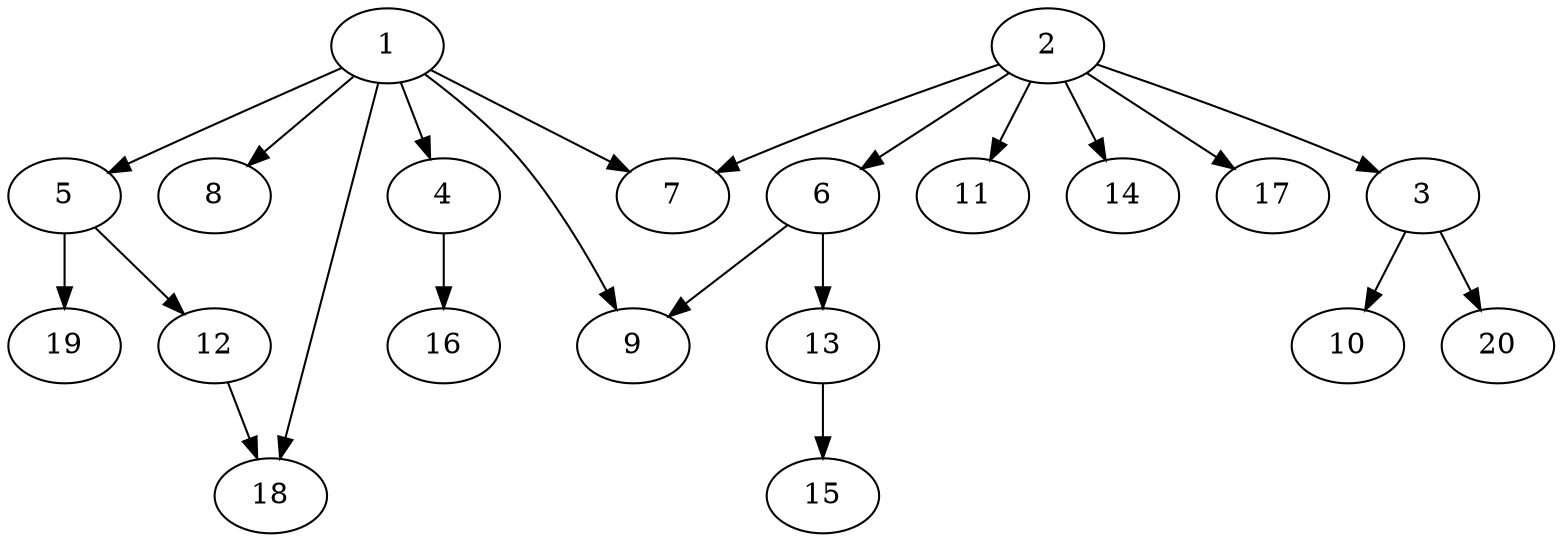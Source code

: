// DAG automatically generated by daggen at Mon Mar 11 21:07:00 2024
// daggen-master/daggen -n 20 --fat 0.5 --density 0.5 --regular 0.5 --jump 4 --minalpha 20 --maxalpha 50 --dot -o dags/sim_11.dot 
digraph G {
  1 [size="25402937548", alpha="20.17"]
  1 -> 4 [size ="411041792"]
  1 -> 5 [size ="411041792"]
  1 -> 7 [size ="411041792"]
  1 -> 8 [size ="411041792"]
  1 -> 9 [size ="411041792"]
  1 -> 18 [size ="411041792"]
  2 [size="408948618053", alpha="22.07"]
  2 -> 3 [size ="411041792"]
  2 -> 6 [size ="411041792"]
  2 -> 7 [size ="411041792"]
  2 -> 11 [size ="411041792"]
  2 -> 14 [size ="411041792"]
  2 -> 17 [size ="411041792"]
  3 [size="549755813888", alpha="23.33"]
  3 -> 10 [size ="536870912"]
  3 -> 20 [size ="536870912"]
  4 [size="389926304693", alpha="35.76"]
  4 -> 16 [size ="679477248"]
  5 [size="232783813098", alpha="34.24"]
  5 -> 12 [size ="301989888"]
  5 -> 19 [size ="301989888"]
  6 [size="3354712621", alpha="23.10"]
  6 -> 9 [size ="134217728"]
  6 -> 13 [size ="134217728"]
  7 [size="16574150744", alpha="27.02"]
  8 [size="8589934592", alpha="38.48"]
  9 [size="123005084481", alpha="25.41"]
  10 [size="661672859952", alpha="34.20"]
  11 [size="28991029248", alpha="21.08"]
  12 [size="231928233984", alpha="49.66"]
  12 -> 18 [size ="301989888"]
  13 [size="368293445632", alpha="44.08"]
  13 -> 15 [size ="411041792"]
  14 [size="16226341325", alpha="22.80"]
  15 [size="8529449427", alpha="32.52"]
  16 [size="34840608347", alpha="39.68"]
  17 [size="9368146814", alpha="21.67"]
  18 [size="66162470264", alpha="35.87"]
  19 [size="1927593928", alpha="43.77"]
  20 [size="2021868378", alpha="45.83"]
}
